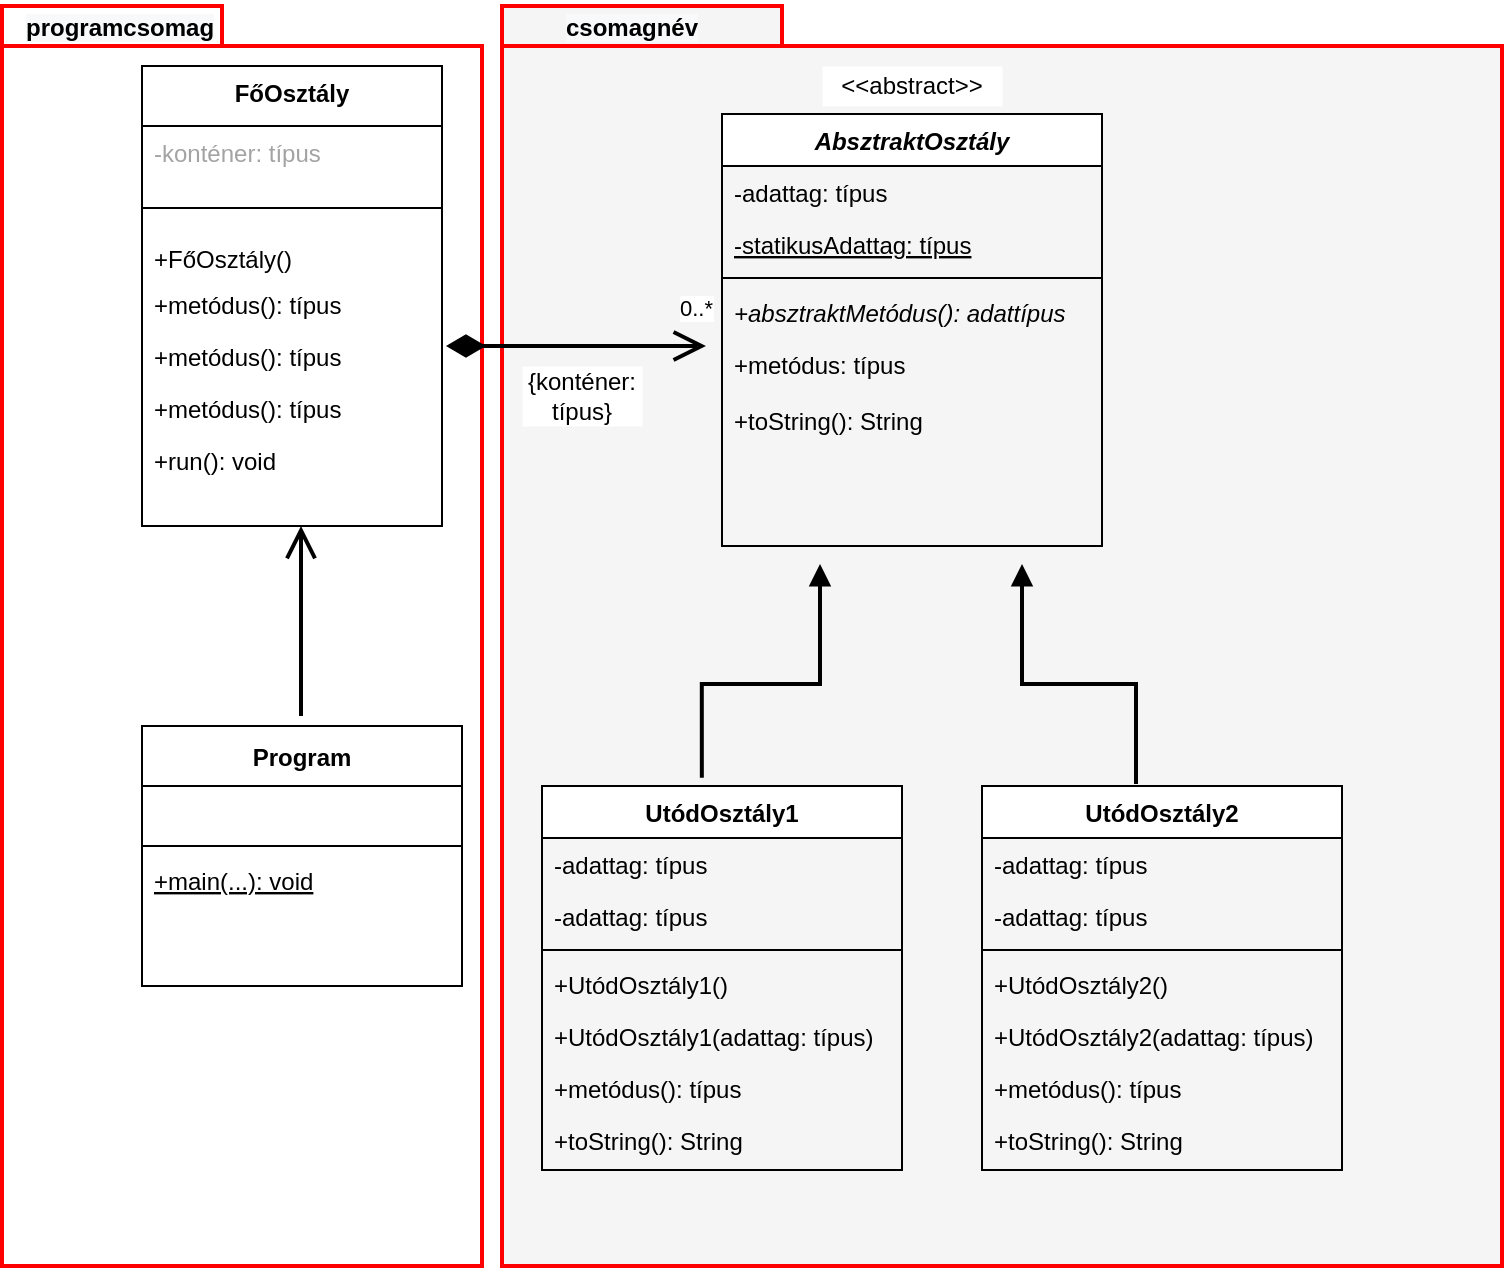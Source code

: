 <mxfile version="15.9.6" type="device"><diagram id="C5RBs43oDa-KdzZeNtuy" name="Page-1"><mxGraphModel dx="1152" dy="637" grid="1" gridSize="10" guides="1" tooltips="1" connect="1" arrows="1" fold="1" page="1" pageScale="1" pageWidth="827" pageHeight="1169" math="0" shadow="0"><root><mxCell id="WIyWlLk6GJQsqaUBKTNV-0"/><mxCell id="WIyWlLk6GJQsqaUBKTNV-1" parent="WIyWlLk6GJQsqaUBKTNV-0"/><mxCell id="Ft8aALuZPCr2gleEKOsg-63" value="" style="shape=folder;fontStyle=1;spacingTop=10;tabWidth=140;tabHeight=20;tabPosition=left;html=1;strokeWidth=2;fillColor=#f5f5f5;strokeColor=#FF0000;fontColor=#333333;" vertex="1" parent="WIyWlLk6GJQsqaUBKTNV-1"><mxGeometry x="280" y="90" width="500" height="630" as="geometry"/></mxCell><mxCell id="zkfFHV4jXpPFQw0GAbJ--13" value="UtódOsztály1" style="swimlane;fontStyle=1;align=center;verticalAlign=top;childLayout=stackLayout;horizontal=1;startSize=26;horizontalStack=0;resizeParent=1;resizeLast=0;collapsible=1;marginBottom=0;rounded=0;shadow=0;strokeWidth=1;" parent="WIyWlLk6GJQsqaUBKTNV-1" vertex="1"><mxGeometry x="300" y="480" width="180" height="192" as="geometry"><mxRectangle x="340" y="380" width="170" height="26" as="alternateBounds"/></mxGeometry></mxCell><mxCell id="zkfFHV4jXpPFQw0GAbJ--14" value="-adattag: típus" style="text;align=left;verticalAlign=top;spacingLeft=4;spacingRight=4;overflow=hidden;rotatable=0;points=[[0,0.5],[1,0.5]];portConstraint=eastwest;" parent="zkfFHV4jXpPFQw0GAbJ--13" vertex="1"><mxGeometry y="26" width="180" height="26" as="geometry"/></mxCell><mxCell id="Ft8aALuZPCr2gleEKOsg-39" value="-adattag: típus" style="text;align=left;verticalAlign=top;spacingLeft=4;spacingRight=4;overflow=hidden;rotatable=0;points=[[0,0.5],[1,0.5]];portConstraint=eastwest;" vertex="1" parent="zkfFHV4jXpPFQw0GAbJ--13"><mxGeometry y="52" width="180" height="26" as="geometry"/></mxCell><mxCell id="zkfFHV4jXpPFQw0GAbJ--15" value="" style="line;html=1;strokeWidth=1;align=left;verticalAlign=middle;spacingTop=-1;spacingLeft=3;spacingRight=3;rotatable=0;labelPosition=right;points=[];portConstraint=eastwest;" parent="zkfFHV4jXpPFQw0GAbJ--13" vertex="1"><mxGeometry y="78" width="180" height="8" as="geometry"/></mxCell><mxCell id="Ft8aALuZPCr2gleEKOsg-50" value="+UtódOsztály1()" style="text;align=left;verticalAlign=top;spacingLeft=4;spacingRight=4;overflow=hidden;rotatable=0;points=[[0,0.5],[1,0.5]];portConstraint=eastwest;" vertex="1" parent="zkfFHV4jXpPFQw0GAbJ--13"><mxGeometry y="86" width="180" height="26" as="geometry"/></mxCell><mxCell id="Ft8aALuZPCr2gleEKOsg-40" value="+UtódOsztály1(adattag: típus)" style="text;align=left;verticalAlign=top;spacingLeft=4;spacingRight=4;overflow=hidden;rotatable=0;points=[[0,0.5],[1,0.5]];portConstraint=eastwest;" vertex="1" parent="zkfFHV4jXpPFQw0GAbJ--13"><mxGeometry y="112" width="180" height="26" as="geometry"/></mxCell><mxCell id="Ft8aALuZPCr2gleEKOsg-44" value="+metódus(): típus" style="text;align=left;verticalAlign=top;spacingLeft=4;spacingRight=4;overflow=hidden;rotatable=0;points=[[0,0.5],[1,0.5]];portConstraint=eastwest;" vertex="1" parent="zkfFHV4jXpPFQw0GAbJ--13"><mxGeometry y="138" width="180" height="26" as="geometry"/></mxCell><mxCell id="Ft8aALuZPCr2gleEKOsg-41" value="+toString(): String" style="text;align=left;verticalAlign=top;spacingLeft=4;spacingRight=4;overflow=hidden;rotatable=0;points=[[0,0.5],[1,0.5]];portConstraint=eastwest;" vertex="1" parent="zkfFHV4jXpPFQw0GAbJ--13"><mxGeometry y="164" width="180" height="28" as="geometry"/></mxCell><mxCell id="zkfFHV4jXpPFQw0GAbJ--17" value="AbsztraktOsztály" style="swimlane;fontStyle=3;align=center;verticalAlign=top;childLayout=stackLayout;horizontal=1;startSize=26;horizontalStack=0;resizeParent=1;resizeLast=0;collapsible=1;marginBottom=0;rounded=0;shadow=0;strokeWidth=1;" parent="WIyWlLk6GJQsqaUBKTNV-1" vertex="1"><mxGeometry x="390" y="144" width="190" height="216" as="geometry"><mxRectangle x="550" y="140" width="160" height="26" as="alternateBounds"/></mxGeometry></mxCell><mxCell id="zkfFHV4jXpPFQw0GAbJ--18" value="-adattag: típus" style="text;align=left;verticalAlign=top;spacingLeft=4;spacingRight=4;overflow=hidden;rotatable=0;points=[[0,0.5],[1,0.5]];portConstraint=eastwest;" parent="zkfFHV4jXpPFQw0GAbJ--17" vertex="1"><mxGeometry y="26" width="190" height="26" as="geometry"/></mxCell><mxCell id="Ft8aALuZPCr2gleEKOsg-31" value="-statikusAdattag: típus" style="text;align=left;verticalAlign=top;spacingLeft=4;spacingRight=4;overflow=hidden;rotatable=0;points=[[0,0.5],[1,0.5]];portConstraint=eastwest;fontStyle=4" vertex="1" parent="zkfFHV4jXpPFQw0GAbJ--17"><mxGeometry y="52" width="190" height="26" as="geometry"/></mxCell><mxCell id="zkfFHV4jXpPFQw0GAbJ--23" value="" style="line;html=1;strokeWidth=1;align=left;verticalAlign=middle;spacingTop=-1;spacingLeft=3;spacingRight=3;rotatable=0;labelPosition=right;points=[];portConstraint=eastwest;" parent="zkfFHV4jXpPFQw0GAbJ--17" vertex="1"><mxGeometry y="78" width="190" height="8" as="geometry"/></mxCell><mxCell id="zkfFHV4jXpPFQw0GAbJ--24" value="+absztraktMetódus(): adattípus" style="text;align=left;verticalAlign=top;spacingLeft=4;spacingRight=4;overflow=hidden;rotatable=0;points=[[0,0.5],[1,0.5]];portConstraint=eastwest;fontStyle=2" parent="zkfFHV4jXpPFQw0GAbJ--17" vertex="1"><mxGeometry y="86" width="190" height="26" as="geometry"/></mxCell><mxCell id="zkfFHV4jXpPFQw0GAbJ--25" value="+metódus: típus" style="text;align=left;verticalAlign=top;spacingLeft=4;spacingRight=4;overflow=hidden;rotatable=0;points=[[0,0.5],[1,0.5]];portConstraint=eastwest;" parent="zkfFHV4jXpPFQw0GAbJ--17" vertex="1"><mxGeometry y="112" width="190" height="28" as="geometry"/></mxCell><mxCell id="Ft8aALuZPCr2gleEKOsg-38" value="+toString(): String" style="text;align=left;verticalAlign=top;spacingLeft=4;spacingRight=4;overflow=hidden;rotatable=0;points=[[0,0.5],[1,0.5]];portConstraint=eastwest;" vertex="1" parent="zkfFHV4jXpPFQw0GAbJ--17"><mxGeometry y="140" width="190" height="28" as="geometry"/></mxCell><mxCell id="Ft8aALuZPCr2gleEKOsg-29" value="&amp;lt;&amp;lt;abstract&amp;gt;&amp;gt;" style="rounded=0;whiteSpace=wrap;html=1;fontColor=#000000;strokeWidth=0;fillColor=default;gradientColor=none;strokeColor=none;" vertex="1" parent="WIyWlLk6GJQsqaUBKTNV-1"><mxGeometry x="440" y="120" width="90" height="20" as="geometry"/></mxCell><mxCell id="Ft8aALuZPCr2gleEKOsg-30" value="{konténer: típus}" style="rounded=0;whiteSpace=wrap;html=1;fontColor=#000000;strokeWidth=0;fillColor=default;gradientColor=none;strokeColor=none;" vertex="1" parent="WIyWlLk6GJQsqaUBKTNV-1"><mxGeometry x="290" y="270" width="60" height="30" as="geometry"/></mxCell><mxCell id="Ft8aALuZPCr2gleEKOsg-52" value="UtódOsztály2" style="swimlane;fontStyle=1;align=center;verticalAlign=top;childLayout=stackLayout;horizontal=1;startSize=26;horizontalStack=0;resizeParent=1;resizeLast=0;collapsible=1;marginBottom=0;rounded=0;shadow=0;strokeWidth=1;" vertex="1" parent="WIyWlLk6GJQsqaUBKTNV-1"><mxGeometry x="520" y="480" width="180" height="192" as="geometry"><mxRectangle x="340" y="380" width="170" height="26" as="alternateBounds"/></mxGeometry></mxCell><mxCell id="Ft8aALuZPCr2gleEKOsg-53" value="-adattag: típus" style="text;align=left;verticalAlign=top;spacingLeft=4;spacingRight=4;overflow=hidden;rotatable=0;points=[[0,0.5],[1,0.5]];portConstraint=eastwest;" vertex="1" parent="Ft8aALuZPCr2gleEKOsg-52"><mxGeometry y="26" width="180" height="26" as="geometry"/></mxCell><mxCell id="Ft8aALuZPCr2gleEKOsg-54" value="-adattag: típus" style="text;align=left;verticalAlign=top;spacingLeft=4;spacingRight=4;overflow=hidden;rotatable=0;points=[[0,0.5],[1,0.5]];portConstraint=eastwest;" vertex="1" parent="Ft8aALuZPCr2gleEKOsg-52"><mxGeometry y="52" width="180" height="26" as="geometry"/></mxCell><mxCell id="Ft8aALuZPCr2gleEKOsg-55" value="" style="line;html=1;strokeWidth=1;align=left;verticalAlign=middle;spacingTop=-1;spacingLeft=3;spacingRight=3;rotatable=0;labelPosition=right;points=[];portConstraint=eastwest;" vertex="1" parent="Ft8aALuZPCr2gleEKOsg-52"><mxGeometry y="78" width="180" height="8" as="geometry"/></mxCell><mxCell id="Ft8aALuZPCr2gleEKOsg-56" value="+UtódOsztály2()" style="text;align=left;verticalAlign=top;spacingLeft=4;spacingRight=4;overflow=hidden;rotatable=0;points=[[0,0.5],[1,0.5]];portConstraint=eastwest;" vertex="1" parent="Ft8aALuZPCr2gleEKOsg-52"><mxGeometry y="86" width="180" height="26" as="geometry"/></mxCell><mxCell id="Ft8aALuZPCr2gleEKOsg-57" value="+UtódOsztály2(adattag: típus)" style="text;align=left;verticalAlign=top;spacingLeft=4;spacingRight=4;overflow=hidden;rotatable=0;points=[[0,0.5],[1,0.5]];portConstraint=eastwest;" vertex="1" parent="Ft8aALuZPCr2gleEKOsg-52"><mxGeometry y="112" width="180" height="26" as="geometry"/></mxCell><mxCell id="Ft8aALuZPCr2gleEKOsg-58" value="+metódus(): típus" style="text;align=left;verticalAlign=top;spacingLeft=4;spacingRight=4;overflow=hidden;rotatable=0;points=[[0,0.5],[1,0.5]];portConstraint=eastwest;" vertex="1" parent="Ft8aALuZPCr2gleEKOsg-52"><mxGeometry y="138" width="180" height="26" as="geometry"/></mxCell><mxCell id="Ft8aALuZPCr2gleEKOsg-59" value="+toString(): String" style="text;align=left;verticalAlign=top;spacingLeft=4;spacingRight=4;overflow=hidden;rotatable=0;points=[[0,0.5],[1,0.5]];portConstraint=eastwest;" vertex="1" parent="Ft8aALuZPCr2gleEKOsg-52"><mxGeometry y="164" width="180" height="28" as="geometry"/></mxCell><mxCell id="Ft8aALuZPCr2gleEKOsg-60" value="" style="endArrow=block;endFill=1;html=1;edgeStyle=orthogonalEdgeStyle;align=left;verticalAlign=top;rounded=0;fontColor=#A3A3A3;exitX=0.444;exitY=-0.016;exitDx=0;exitDy=0;exitPerimeter=0;strokeWidth=2;" edge="1" parent="WIyWlLk6GJQsqaUBKTNV-1"><mxGeometry x="-1" relative="1" as="geometry"><mxPoint x="379.92" y="475.928" as="sourcePoint"/><mxPoint x="439" y="369" as="targetPoint"/><Array as="points"><mxPoint x="380" y="429"/><mxPoint x="439" y="429"/></Array></mxGeometry></mxCell><mxCell id="Ft8aALuZPCr2gleEKOsg-62" value="" style="endArrow=block;endFill=1;html=1;edgeStyle=orthogonalEdgeStyle;align=left;verticalAlign=top;rounded=0;fontColor=#A3A3A3;strokeWidth=2;" edge="1" parent="WIyWlLk6GJQsqaUBKTNV-1"><mxGeometry x="-1" relative="1" as="geometry"><mxPoint x="597" y="479" as="sourcePoint"/><mxPoint x="540" y="369" as="targetPoint"/><Array as="points"><mxPoint x="597" y="429"/><mxPoint x="540" y="429"/></Array></mxGeometry></mxCell><mxCell id="Ft8aALuZPCr2gleEKOsg-64" value="&lt;span style=&quot;color: rgb(0 , 0 , 0) ; font-family: &amp;#34;helvetica&amp;#34; ; font-size: 12px ; font-style: normal ; font-weight: 700 ; letter-spacing: normal ; text-align: center ; text-indent: 0px ; text-transform: none ; word-spacing: 0px ; background-color: rgb(248 , 249 , 250) ; display: inline ; float: none&quot;&gt;csomagnév&lt;/span&gt;" style="text;whiteSpace=wrap;html=1;fontColor=#A3A3A3;" vertex="1" parent="WIyWlLk6GJQsqaUBKTNV-1"><mxGeometry x="310" y="87" width="70" height="30" as="geometry"/></mxCell><mxCell id="Ft8aALuZPCr2gleEKOsg-65" value="" style="shape=folder;fontStyle=1;spacingTop=10;tabWidth=110;tabHeight=20;tabPosition=left;html=1;fontColor=#A3A3A3;strokeColor=#FF0000;strokeWidth=2;fillColor=default;gradientColor=none;" vertex="1" parent="WIyWlLk6GJQsqaUBKTNV-1"><mxGeometry x="30" y="90" width="240" height="630" as="geometry"/></mxCell><mxCell id="zkfFHV4jXpPFQw0GAbJ--0" value="FőOsztály" style="swimlane;fontStyle=1;align=center;verticalAlign=top;childLayout=stackLayout;horizontal=1;startSize=30;horizontalStack=0;resizeParent=1;resizeLast=0;collapsible=1;marginBottom=0;rounded=0;shadow=0;strokeWidth=1;" parent="WIyWlLk6GJQsqaUBKTNV-1" vertex="1"><mxGeometry x="100" y="120" width="150" height="230" as="geometry"><mxRectangle x="230" y="140" width="160" height="26" as="alternateBounds"/></mxGeometry></mxCell><mxCell id="Ft8aALuZPCr2gleEKOsg-51" value="-konténer: típus" style="text;align=left;verticalAlign=top;spacingLeft=4;spacingRight=4;overflow=hidden;rotatable=0;points=[[0,0.5],[1,0.5]];portConstraint=eastwest;fontColor=#A3A3A3;" vertex="1" parent="zkfFHV4jXpPFQw0GAbJ--0"><mxGeometry y="30" width="150" height="26" as="geometry"/></mxCell><mxCell id="Ft8aALuZPCr2gleEKOsg-2" value="" style="line;html=1;strokeWidth=1;align=left;verticalAlign=middle;spacingTop=-1;spacingLeft=3;spacingRight=3;rotatable=0;labelPosition=right;points=[];portConstraint=eastwest;" vertex="1" parent="zkfFHV4jXpPFQw0GAbJ--0"><mxGeometry y="56" width="150" height="30" as="geometry"/></mxCell><mxCell id="Ft8aALuZPCr2gleEKOsg-5" value="+FőOsztály()" style="text;align=left;verticalAlign=middle;spacingLeft=4;spacingRight=4;overflow=hidden;rotatable=0;points=[[0,0.5],[1,0.5]];portConstraint=eastwest;fontStyle=0" vertex="1" parent="zkfFHV4jXpPFQw0GAbJ--0"><mxGeometry y="86" width="150" height="20" as="geometry"/></mxCell><mxCell id="Ft8aALuZPCr2gleEKOsg-48" value="+metódus(): típus" style="text;align=left;verticalAlign=top;spacingLeft=4;spacingRight=4;overflow=hidden;rotatable=0;points=[[0,0.5],[1,0.5]];portConstraint=eastwest;" vertex="1" parent="zkfFHV4jXpPFQw0GAbJ--0"><mxGeometry y="106" width="150" height="26" as="geometry"/></mxCell><mxCell id="Ft8aALuZPCr2gleEKOsg-45" value="+metódus(): típus" style="text;align=left;verticalAlign=top;spacingLeft=4;spacingRight=4;overflow=hidden;rotatable=0;points=[[0,0.5],[1,0.5]];portConstraint=eastwest;" vertex="1" parent="zkfFHV4jXpPFQw0GAbJ--0"><mxGeometry y="132" width="150" height="26" as="geometry"/></mxCell><mxCell id="Ft8aALuZPCr2gleEKOsg-46" value="+metódus(): típus" style="text;align=left;verticalAlign=top;spacingLeft=4;spacingRight=4;overflow=hidden;rotatable=0;points=[[0,0.5],[1,0.5]];portConstraint=eastwest;" vertex="1" parent="zkfFHV4jXpPFQw0GAbJ--0"><mxGeometry y="158" width="150" height="26" as="geometry"/></mxCell><mxCell id="Ft8aALuZPCr2gleEKOsg-47" value="+run(): void" style="text;align=left;verticalAlign=top;spacingLeft=4;spacingRight=4;overflow=hidden;rotatable=0;points=[[0,0.5],[1,0.5]];portConstraint=eastwest;" vertex="1" parent="zkfFHV4jXpPFQw0GAbJ--0"><mxGeometry y="184" width="150" height="26" as="geometry"/></mxCell><mxCell id="zkfFHV4jXpPFQw0GAbJ--6" value="Program" style="swimlane;fontStyle=1;align=center;verticalAlign=middle;childLayout=stackLayout;horizontal=1;startSize=30;horizontalStack=0;resizeParent=1;resizeLast=0;collapsible=1;marginBottom=0;rounded=0;shadow=0;strokeWidth=1;labelPosition=center;verticalLabelPosition=middle;" parent="WIyWlLk6GJQsqaUBKTNV-1" vertex="1"><mxGeometry x="100" y="450" width="160" height="130" as="geometry"><mxRectangle x="130" y="380" width="160" height="26" as="alternateBounds"/></mxGeometry></mxCell><mxCell id="zkfFHV4jXpPFQw0GAbJ--8" value="&#10;  " style="text;align=left;verticalAlign=top;spacingLeft=4;spacingRight=4;overflow=hidden;rotatable=0;points=[[0,0.5],[1,0.5]];portConstraint=eastwest;rounded=0;shadow=0;html=0;" parent="zkfFHV4jXpPFQw0GAbJ--6" vertex="1"><mxGeometry y="30" width="160" height="26" as="geometry"/></mxCell><mxCell id="zkfFHV4jXpPFQw0GAbJ--9" value="" style="line;html=1;strokeWidth=1;align=left;verticalAlign=middle;spacingTop=-1;spacingLeft=3;spacingRight=3;rotatable=0;labelPosition=right;points=[];portConstraint=eastwest;" parent="zkfFHV4jXpPFQw0GAbJ--6" vertex="1"><mxGeometry y="56" width="160" height="8" as="geometry"/></mxCell><mxCell id="Ft8aALuZPCr2gleEKOsg-49" value="+main(...): void" style="text;align=left;verticalAlign=top;spacingLeft=4;spacingRight=4;overflow=hidden;rotatable=0;points=[[0,0.5],[1,0.5]];portConstraint=eastwest;fontStyle=4" vertex="1" parent="zkfFHV4jXpPFQw0GAbJ--6"><mxGeometry y="64" width="160" height="26" as="geometry"/></mxCell><mxCell id="Ft8aALuZPCr2gleEKOsg-1" value="" style="endArrow=open;endFill=1;endSize=12;html=1;rounded=0;strokeWidth=2;" edge="1" parent="WIyWlLk6GJQsqaUBKTNV-1"><mxGeometry width="160" relative="1" as="geometry"><mxPoint x="179.5" y="445" as="sourcePoint"/><mxPoint x="179.5" y="350" as="targetPoint"/></mxGeometry></mxCell><mxCell id="Ft8aALuZPCr2gleEKOsg-28" value="0..*" style="endArrow=open;html=1;endSize=12;startArrow=diamondThin;startSize=14;startFill=1;edgeStyle=orthogonalEdgeStyle;align=left;verticalAlign=bottom;rounded=0;fontColor=#000000;strokeWidth=2;" edge="1" parent="WIyWlLk6GJQsqaUBKTNV-1"><mxGeometry x="0.765" y="10" relative="1" as="geometry"><mxPoint x="252" y="260" as="sourcePoint"/><mxPoint x="382" y="260" as="targetPoint"/><mxPoint as="offset"/></mxGeometry></mxCell><mxCell id="Ft8aALuZPCr2gleEKOsg-66" value="&lt;span style=&quot;color: rgb(0 , 0 , 0) ; font-family: &amp;#34;helvetica&amp;#34; ; font-size: 12px ; font-style: normal ; font-weight: 700 ; letter-spacing: normal ; text-align: center ; text-indent: 0px ; text-transform: none ; word-spacing: 0px ; background-color: rgb(248 , 249 , 250) ; display: inline ; float: none&quot;&gt;programcsomag&lt;/span&gt;" style="text;whiteSpace=wrap;html=1;fontColor=#A3A3A3;" vertex="1" parent="WIyWlLk6GJQsqaUBKTNV-1"><mxGeometry x="40" y="87" width="70" height="30" as="geometry"/></mxCell></root></mxGraphModel></diagram></mxfile>